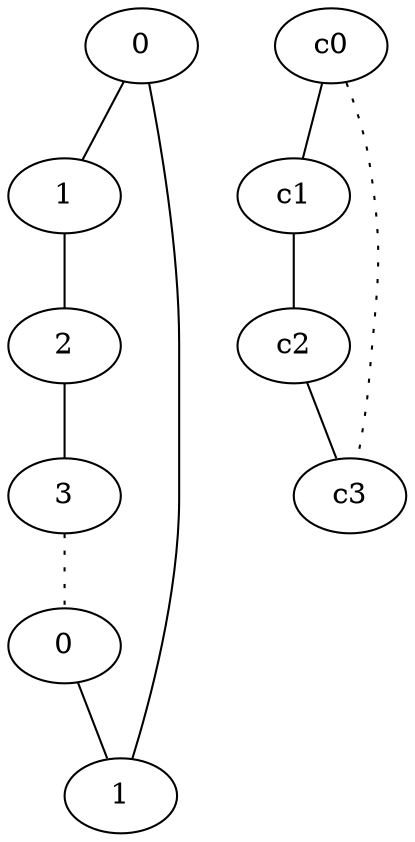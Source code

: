 graph {
a0[label=0];
a1[label=1];
a2[label=2];
a3[label=3];
a4[label=0];
a5[label=1];
a0 -- a1;
a0 -- a5;
a1 -- a2;
a2 -- a3;
a3 -- a4 [style=dotted];
a4 -- a5;
c0 -- c1;
c0 -- c3 [style=dotted];
c1 -- c2;
c2 -- c3;
}
